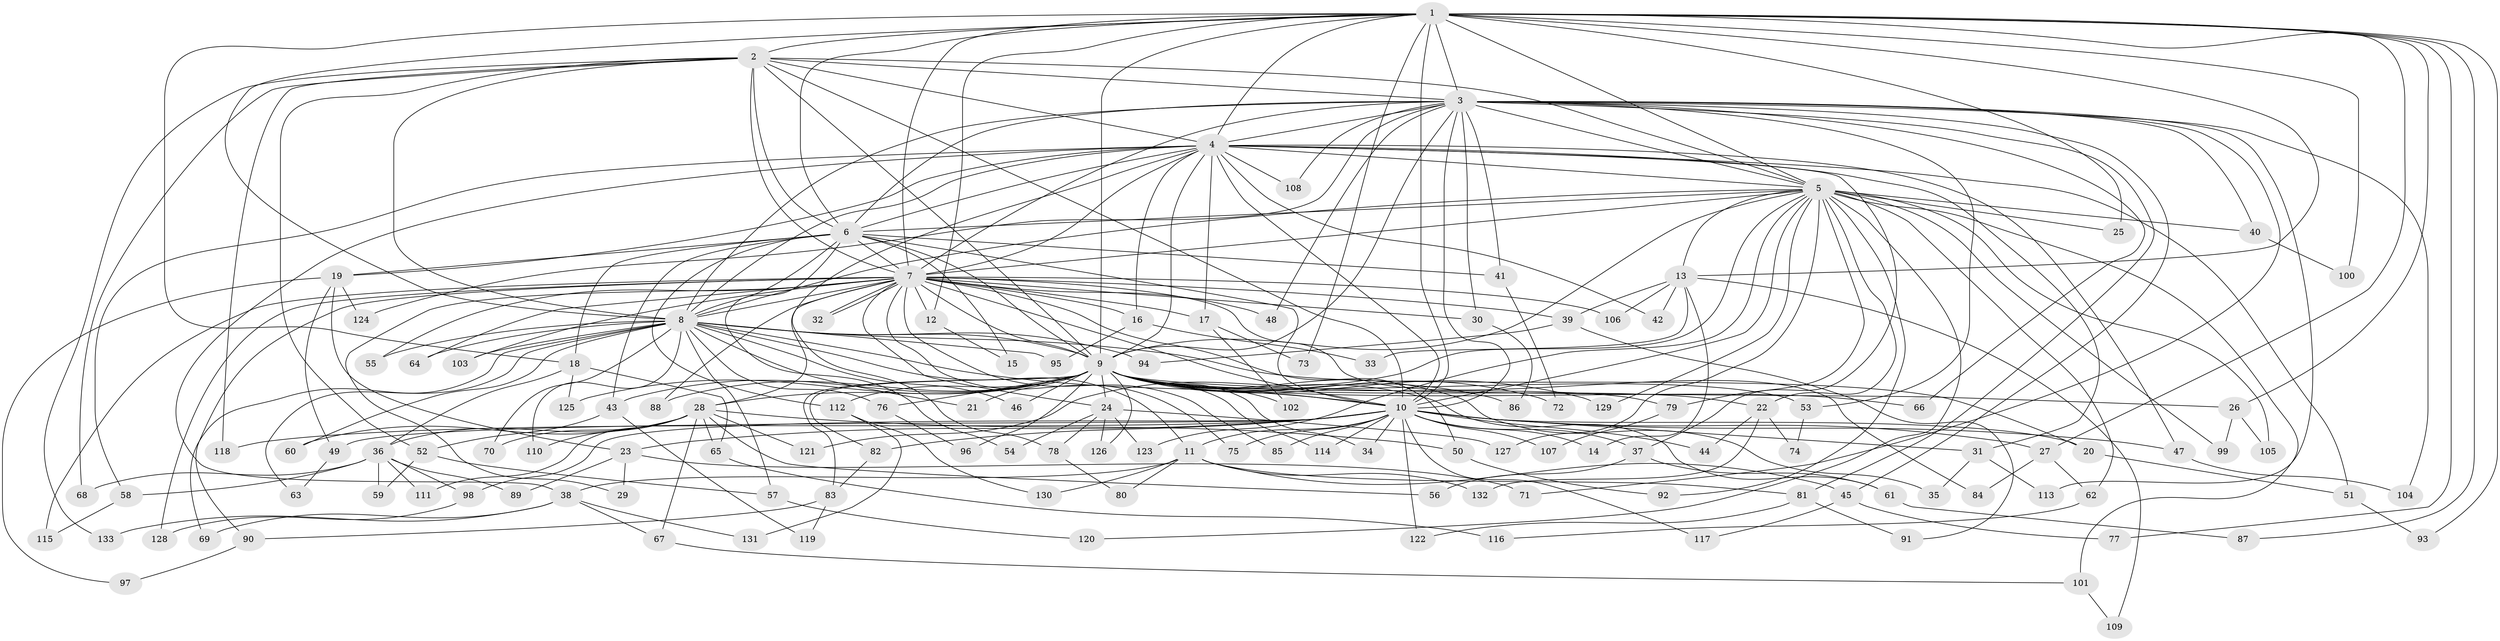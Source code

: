 // coarse degree distribution, {11: 0.02531645569620253, 46: 0.012658227848101266, 7: 0.0379746835443038, 2: 0.4810126582278481, 21: 0.012658227848101266, 1: 0.17721518987341772, 4: 0.06329113924050633, 5: 0.05063291139240506, 22: 0.012658227848101266, 3: 0.12658227848101267}
// Generated by graph-tools (version 1.1) at 2025/48/03/04/25 21:48:52]
// undirected, 133 vertices, 291 edges
graph export_dot {
graph [start="1"]
  node [color=gray90,style=filled];
  1;
  2;
  3;
  4;
  5;
  6;
  7;
  8;
  9;
  10;
  11;
  12;
  13;
  14;
  15;
  16;
  17;
  18;
  19;
  20;
  21;
  22;
  23;
  24;
  25;
  26;
  27;
  28;
  29;
  30;
  31;
  32;
  33;
  34;
  35;
  36;
  37;
  38;
  39;
  40;
  41;
  42;
  43;
  44;
  45;
  46;
  47;
  48;
  49;
  50;
  51;
  52;
  53;
  54;
  55;
  56;
  57;
  58;
  59;
  60;
  61;
  62;
  63;
  64;
  65;
  66;
  67;
  68;
  69;
  70;
  71;
  72;
  73;
  74;
  75;
  76;
  77;
  78;
  79;
  80;
  81;
  82;
  83;
  84;
  85;
  86;
  87;
  88;
  89;
  90;
  91;
  92;
  93;
  94;
  95;
  96;
  97;
  98;
  99;
  100;
  101;
  102;
  103;
  104;
  105;
  106;
  107;
  108;
  109;
  110;
  111;
  112;
  113;
  114;
  115;
  116;
  117;
  118;
  119;
  120;
  121;
  122;
  123;
  124;
  125;
  126;
  127;
  128;
  129;
  130;
  131;
  132;
  133;
  1 -- 2;
  1 -- 3;
  1 -- 4;
  1 -- 5;
  1 -- 6;
  1 -- 7;
  1 -- 8;
  1 -- 9;
  1 -- 10;
  1 -- 12;
  1 -- 13;
  1 -- 18;
  1 -- 25;
  1 -- 26;
  1 -- 27;
  1 -- 73;
  1 -- 77;
  1 -- 87;
  1 -- 93;
  1 -- 100;
  2 -- 3;
  2 -- 4;
  2 -- 5;
  2 -- 6;
  2 -- 7;
  2 -- 8;
  2 -- 9;
  2 -- 10;
  2 -- 52;
  2 -- 68;
  2 -- 118;
  2 -- 133;
  3 -- 4;
  3 -- 5;
  3 -- 6;
  3 -- 7;
  3 -- 8;
  3 -- 9;
  3 -- 10;
  3 -- 30;
  3 -- 40;
  3 -- 41;
  3 -- 45;
  3 -- 48;
  3 -- 53;
  3 -- 66;
  3 -- 71;
  3 -- 81;
  3 -- 104;
  3 -- 108;
  3 -- 113;
  3 -- 124;
  4 -- 5;
  4 -- 6;
  4 -- 7;
  4 -- 8;
  4 -- 9;
  4 -- 10;
  4 -- 16;
  4 -- 17;
  4 -- 19;
  4 -- 31;
  4 -- 37;
  4 -- 38;
  4 -- 42;
  4 -- 47;
  4 -- 51;
  4 -- 58;
  4 -- 78;
  4 -- 108;
  5 -- 6;
  5 -- 7;
  5 -- 8;
  5 -- 9;
  5 -- 10;
  5 -- 13;
  5 -- 22;
  5 -- 25;
  5 -- 40;
  5 -- 62;
  5 -- 79;
  5 -- 92;
  5 -- 99;
  5 -- 101;
  5 -- 105;
  5 -- 120;
  5 -- 121;
  5 -- 123;
  5 -- 127;
  5 -- 129;
  6 -- 7;
  6 -- 8;
  6 -- 9;
  6 -- 10;
  6 -- 15;
  6 -- 18;
  6 -- 19;
  6 -- 41;
  6 -- 43;
  6 -- 54;
  6 -- 112;
  7 -- 8;
  7 -- 9;
  7 -- 10;
  7 -- 12;
  7 -- 16;
  7 -- 17;
  7 -- 24;
  7 -- 28;
  7 -- 29;
  7 -- 30;
  7 -- 32;
  7 -- 32;
  7 -- 39;
  7 -- 48;
  7 -- 50;
  7 -- 55;
  7 -- 64;
  7 -- 75;
  7 -- 84;
  7 -- 85;
  7 -- 88;
  7 -- 90;
  7 -- 103;
  7 -- 106;
  7 -- 115;
  7 -- 128;
  8 -- 9;
  8 -- 10;
  8 -- 11;
  8 -- 20;
  8 -- 21;
  8 -- 46;
  8 -- 55;
  8 -- 57;
  8 -- 60;
  8 -- 63;
  8 -- 64;
  8 -- 69;
  8 -- 70;
  8 -- 76;
  8 -- 94;
  8 -- 95;
  8 -- 103;
  8 -- 110;
  9 -- 10;
  9 -- 21;
  9 -- 22;
  9 -- 24;
  9 -- 26;
  9 -- 28;
  9 -- 34;
  9 -- 35;
  9 -- 43;
  9 -- 46;
  9 -- 53;
  9 -- 61;
  9 -- 66;
  9 -- 72;
  9 -- 76;
  9 -- 79;
  9 -- 82;
  9 -- 83;
  9 -- 86;
  9 -- 88;
  9 -- 96;
  9 -- 102;
  9 -- 112;
  9 -- 114;
  9 -- 125;
  9 -- 126;
  9 -- 129;
  10 -- 11;
  10 -- 14;
  10 -- 20;
  10 -- 23;
  10 -- 27;
  10 -- 31;
  10 -- 34;
  10 -- 37;
  10 -- 44;
  10 -- 47;
  10 -- 49;
  10 -- 75;
  10 -- 82;
  10 -- 85;
  10 -- 98;
  10 -- 107;
  10 -- 114;
  10 -- 117;
  10 -- 118;
  10 -- 122;
  11 -- 38;
  11 -- 45;
  11 -- 80;
  11 -- 81;
  11 -- 130;
  11 -- 132;
  12 -- 15;
  13 -- 14;
  13 -- 33;
  13 -- 39;
  13 -- 42;
  13 -- 106;
  13 -- 109;
  16 -- 33;
  16 -- 95;
  17 -- 73;
  17 -- 102;
  18 -- 36;
  18 -- 65;
  18 -- 125;
  19 -- 23;
  19 -- 49;
  19 -- 97;
  19 -- 124;
  20 -- 51;
  22 -- 44;
  22 -- 74;
  22 -- 132;
  23 -- 29;
  23 -- 71;
  23 -- 89;
  24 -- 54;
  24 -- 78;
  24 -- 123;
  24 -- 126;
  24 -- 127;
  26 -- 99;
  26 -- 105;
  27 -- 62;
  27 -- 84;
  28 -- 36;
  28 -- 50;
  28 -- 56;
  28 -- 60;
  28 -- 65;
  28 -- 67;
  28 -- 70;
  28 -- 110;
  28 -- 111;
  28 -- 121;
  30 -- 86;
  31 -- 35;
  31 -- 113;
  36 -- 58;
  36 -- 59;
  36 -- 68;
  36 -- 89;
  36 -- 98;
  36 -- 111;
  37 -- 56;
  37 -- 61;
  38 -- 67;
  38 -- 69;
  38 -- 131;
  38 -- 133;
  39 -- 91;
  39 -- 94;
  40 -- 100;
  41 -- 72;
  43 -- 52;
  43 -- 119;
  45 -- 77;
  45 -- 117;
  47 -- 104;
  49 -- 63;
  50 -- 92;
  51 -- 93;
  52 -- 57;
  52 -- 59;
  53 -- 74;
  57 -- 120;
  58 -- 115;
  61 -- 87;
  62 -- 116;
  65 -- 116;
  67 -- 101;
  76 -- 96;
  78 -- 80;
  79 -- 107;
  81 -- 91;
  81 -- 122;
  82 -- 83;
  83 -- 90;
  83 -- 119;
  90 -- 97;
  98 -- 128;
  101 -- 109;
  112 -- 130;
  112 -- 131;
}
